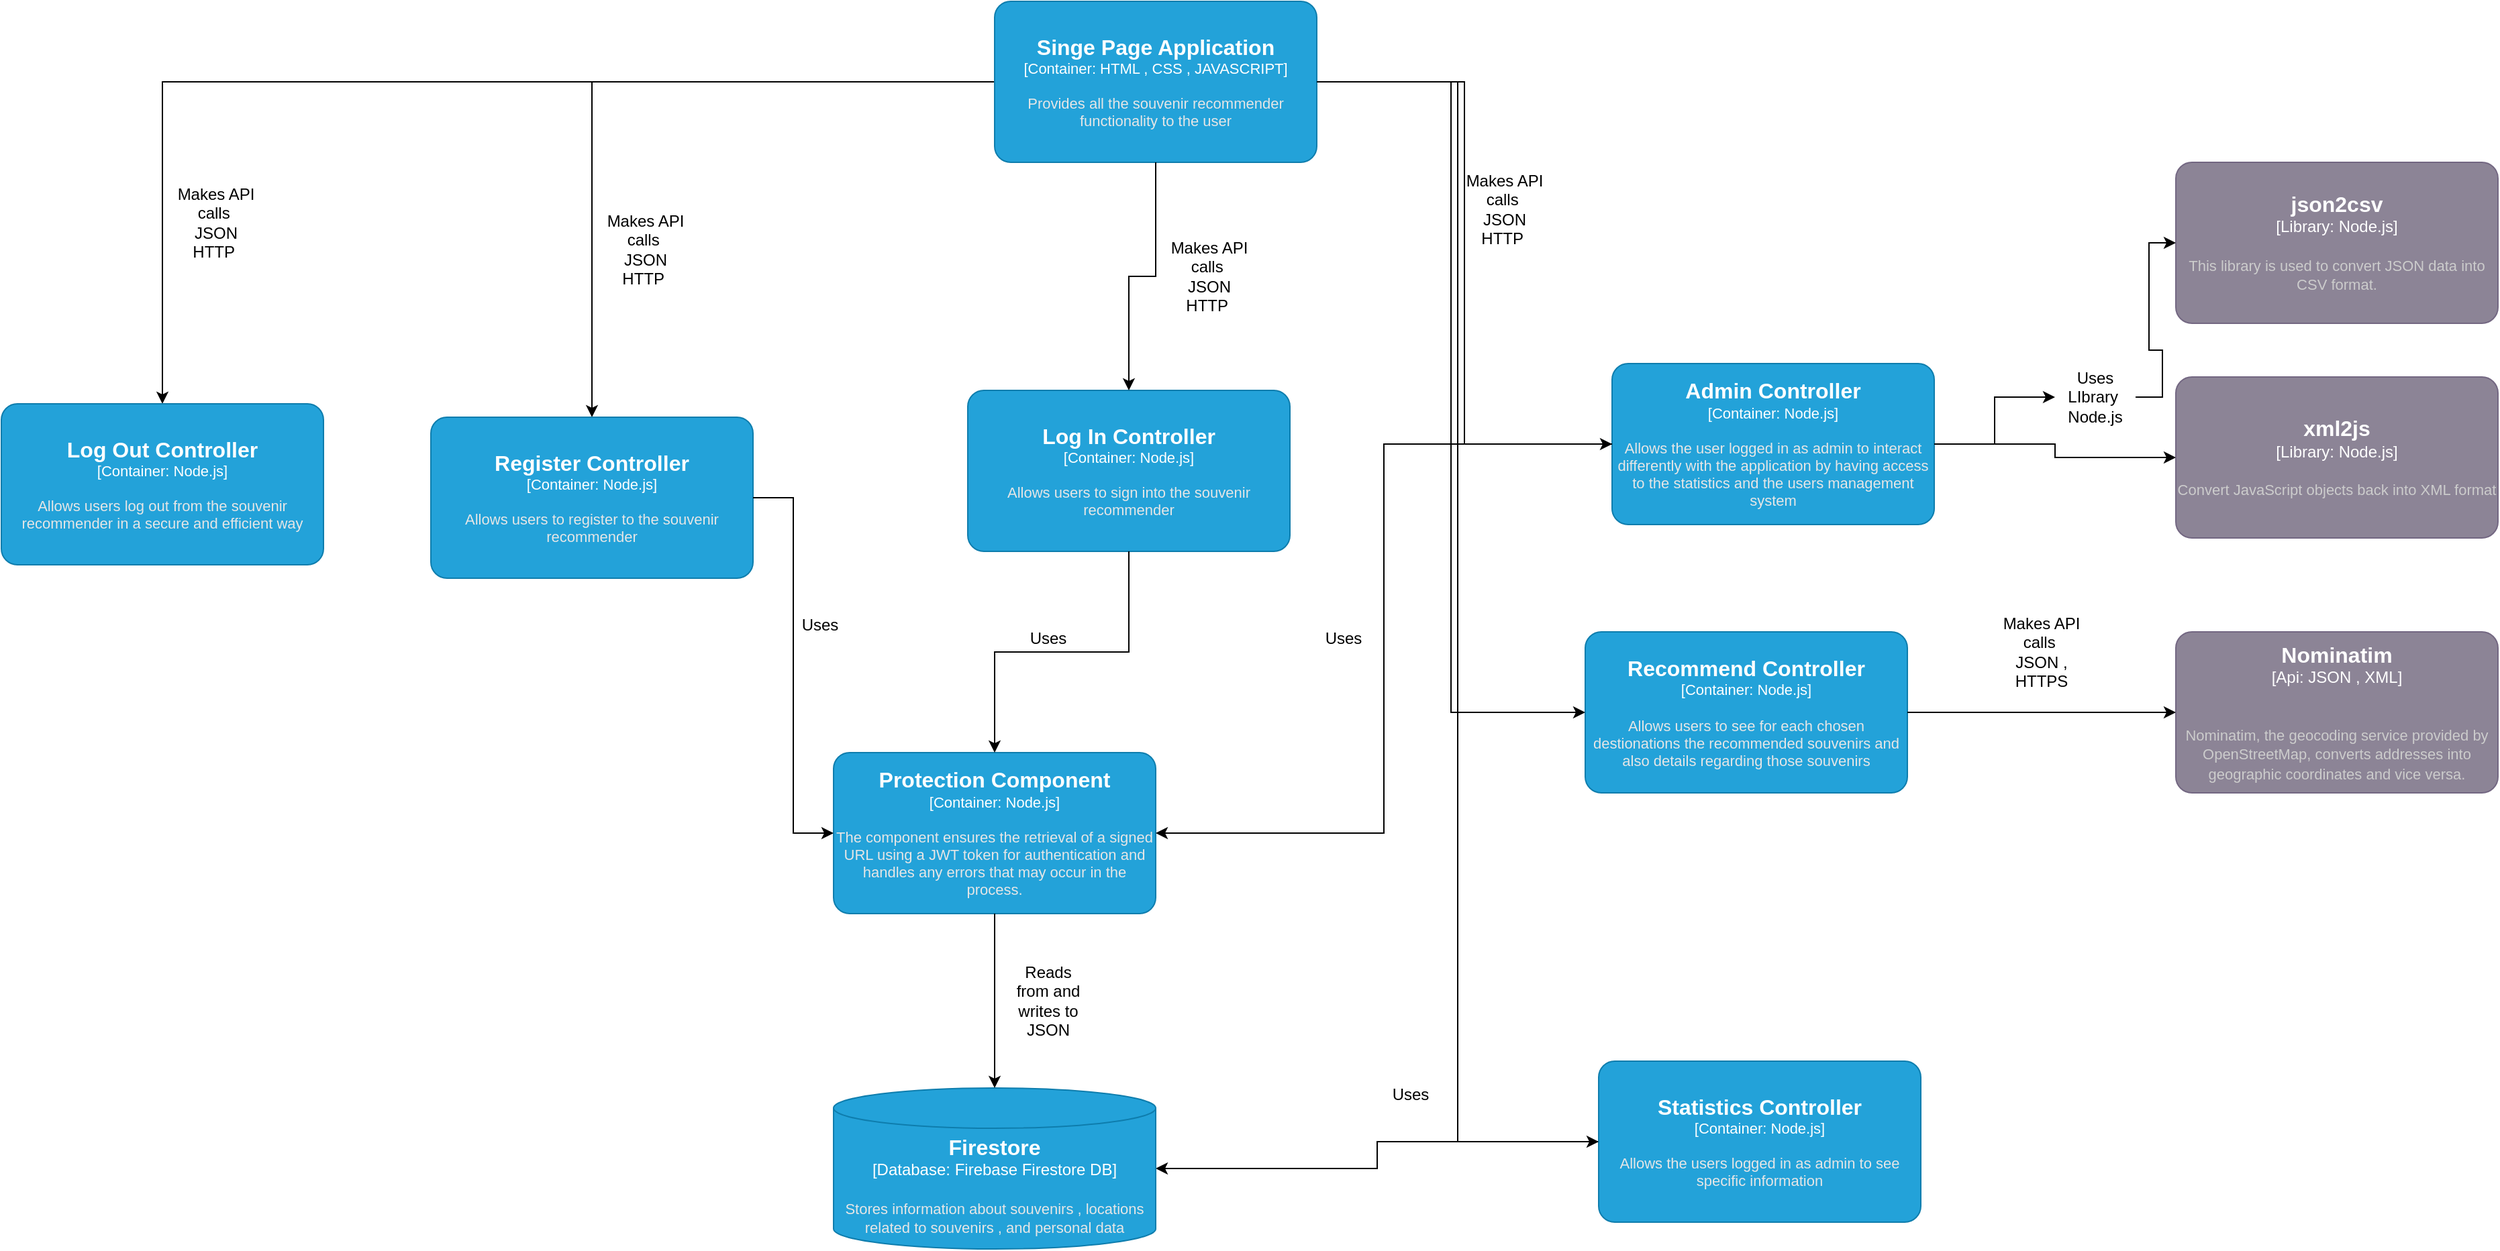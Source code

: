 <mxfile version="24.6.2" type="device">
  <diagram name="Page-1" id="Zpt7K3W-blNYxV5KJupq">
    <mxGraphModel dx="4030" dy="2787" grid="1" gridSize="10" guides="1" tooltips="1" connect="1" arrows="1" fold="1" page="1" pageScale="1" pageWidth="850" pageHeight="1100" math="0" shadow="0">
      <root>
        <mxCell id="0" />
        <mxCell id="1" parent="0" />
        <mxCell id="n5-8B-zvcPxMb8xxef_h-4" style="edgeStyle=orthogonalEdgeStyle;rounded=0;orthogonalLoop=1;jettySize=auto;html=1;" edge="1" parent="1" source="z6ncaV5ZU6-UbqV6RlaW-1" target="z6ncaV5ZU6-UbqV6RlaW-2">
          <mxGeometry relative="1" as="geometry" />
        </mxCell>
        <mxCell id="n5-8B-zvcPxMb8xxef_h-37" style="edgeStyle=orthogonalEdgeStyle;rounded=0;orthogonalLoop=1;jettySize=auto;html=1;" edge="1" parent="1" source="z6ncaV5ZU6-UbqV6RlaW-1" target="n5-8B-zvcPxMb8xxef_h-36">
          <mxGeometry relative="1" as="geometry" />
        </mxCell>
        <object placeholders="1" c4Name="Singe Page Application" c4Type="Container" c4Technology="HTML , CSS , JAVASCRIPT" c4Description="Provides all the souvenir recommender functionality to the user " label="&lt;font style=&quot;font-size: 16px&quot;&gt;&lt;b&gt;%c4Name%&lt;/b&gt;&lt;/font&gt;&lt;div&gt;[%c4Type%: %c4Technology%]&lt;/div&gt;&lt;br&gt;&lt;div&gt;&lt;font style=&quot;font-size: 11px&quot;&gt;&lt;font color=&quot;#E6E6E6&quot;&gt;%c4Description%&lt;/font&gt;&lt;/div&gt;" id="z6ncaV5ZU6-UbqV6RlaW-1">
          <mxCell style="rounded=1;whiteSpace=wrap;html=1;fontSize=11;labelBackgroundColor=none;fillColor=#23A2D9;fontColor=#ffffff;align=center;arcSize=10;strokeColor=#0E7DAD;metaEdit=1;resizable=0;points=[[0.25,0,0],[0.5,0,0],[0.75,0,0],[1,0.25,0],[1,0.5,0],[1,0.75,0],[0.75,1,0],[0.5,1,0],[0.25,1,0],[0,0.75,0],[0,0.5,0],[0,0.25,0]];" parent="1" vertex="1">
            <mxGeometry x="280" y="-1090" width="240" height="120" as="geometry" />
          </mxCell>
        </object>
        <object placeholders="1" c4Name="Register Controller" c4Type="Container" c4Technology="Node.js" c4Description="Allows users to register to the souvenir recommender" label="&lt;font style=&quot;font-size: 16px&quot;&gt;&lt;b&gt;%c4Name%&lt;/b&gt;&lt;/font&gt;&lt;div&gt;[%c4Type%: %c4Technology%]&lt;/div&gt;&lt;br&gt;&lt;div&gt;&lt;font style=&quot;font-size: 11px&quot;&gt;&lt;font color=&quot;#E6E6E6&quot;&gt;%c4Description%&lt;/font&gt;&lt;/div&gt;" id="z6ncaV5ZU6-UbqV6RlaW-2">
          <mxCell style="rounded=1;whiteSpace=wrap;html=1;fontSize=11;labelBackgroundColor=none;fillColor=#23A2D9;fontColor=#ffffff;align=center;arcSize=10;strokeColor=#0E7DAD;metaEdit=1;resizable=0;points=[[0.25,0,0],[0.5,0,0],[0.75,0,0],[1,0.25,0],[1,0.5,0],[1,0.75,0],[0.75,1,0],[0.5,1,0],[0.25,1,0],[0,0.75,0],[0,0.5,0],[0,0.25,0]];" parent="1" vertex="1">
            <mxGeometry x="-140" y="-780" width="240" height="120" as="geometry" />
          </mxCell>
        </object>
        <object placeholders="1" c4Name="Log In Controller" c4Type="Container" c4Technology="Node.js" c4Description="Allows users to sign into the souvenir recommender" label="&lt;font style=&quot;font-size: 16px&quot;&gt;&lt;b&gt;%c4Name%&lt;/b&gt;&lt;/font&gt;&lt;div&gt;[%c4Type%: %c4Technology%]&lt;/div&gt;&lt;br&gt;&lt;div&gt;&lt;font style=&quot;font-size: 11px&quot;&gt;&lt;font color=&quot;#E6E6E6&quot;&gt;%c4Description%&lt;/font&gt;&lt;/div&gt;" id="z6ncaV5ZU6-UbqV6RlaW-3">
          <mxCell style="rounded=1;whiteSpace=wrap;html=1;fontSize=11;labelBackgroundColor=none;fillColor=#23A2D9;fontColor=#ffffff;align=center;arcSize=10;strokeColor=#0E7DAD;metaEdit=1;resizable=0;points=[[0.25,0,0],[0.5,0,0],[0.75,0,0],[1,0.25,0],[1,0.5,0],[1,0.75,0],[0.75,1,0],[0.5,1,0],[0.25,1,0],[0,0.75,0],[0,0.5,0],[0,0.25,0]];" parent="1" vertex="1">
            <mxGeometry x="260" y="-800" width="240" height="120" as="geometry" />
          </mxCell>
        </object>
        <object placeholders="1" c4Name="Recommend Controller" c4Type="Container" c4Technology="Node.js" c4Description="Allows users to see for each chosen destionations the recommended souvenirs and also details regarding those souvenirs" label="&lt;font style=&quot;font-size: 16px&quot;&gt;&lt;b&gt;%c4Name%&lt;/b&gt;&lt;/font&gt;&lt;div&gt;[%c4Type%: %c4Technology%]&lt;/div&gt;&lt;br&gt;&lt;div&gt;&lt;font style=&quot;font-size: 11px&quot;&gt;&lt;font color=&quot;#E6E6E6&quot;&gt;%c4Description%&lt;/font&gt;&lt;/div&gt;" id="z6ncaV5ZU6-UbqV6RlaW-4">
          <mxCell style="rounded=1;whiteSpace=wrap;html=1;fontSize=11;labelBackgroundColor=none;fillColor=#23A2D9;fontColor=#ffffff;align=center;arcSize=10;strokeColor=#0E7DAD;metaEdit=1;resizable=0;points=[[0.25,0,0],[0.5,0,0],[0.75,0,0],[1,0.25,0],[1,0.5,0],[1,0.75,0],[0.75,1,0],[0.5,1,0],[0.25,1,0],[0,0.75,0],[0,0.5,0],[0,0.25,0]];" parent="1" vertex="1">
            <mxGeometry x="720" y="-620" width="240" height="120" as="geometry" />
          </mxCell>
        </object>
        <object placeholders="1" c4Name="Admin Controller" c4Type="Container" c4Technology="Node.js" c4Description="Allows the user logged in as admin to interact differently with the application by having access to the statistics and the users management system" label="&lt;font style=&quot;font-size: 16px&quot;&gt;&lt;b&gt;%c4Name%&lt;/b&gt;&lt;/font&gt;&lt;div&gt;[%c4Type%: %c4Technology%]&lt;/div&gt;&lt;br&gt;&lt;div&gt;&lt;font style=&quot;font-size: 11px&quot;&gt;&lt;font color=&quot;#E6E6E6&quot;&gt;%c4Description%&lt;/font&gt;&lt;/div&gt;" id="n5-8B-zvcPxMb8xxef_h-1">
          <mxCell style="rounded=1;whiteSpace=wrap;html=1;fontSize=11;labelBackgroundColor=none;fillColor=#23A2D9;fontColor=#ffffff;align=center;arcSize=10;strokeColor=#0E7DAD;metaEdit=1;resizable=0;points=[[0.25,0,0],[0.5,0,0],[0.75,0,0],[1,0.25,0],[1,0.5,0],[1,0.75,0],[0.75,1,0],[0.5,1,0],[0.25,1,0],[0,0.75,0],[0,0.5,0],[0,0.25,0]];" vertex="1" parent="1">
            <mxGeometry x="740" y="-820" width="240" height="120" as="geometry" />
          </mxCell>
        </object>
        <mxCell id="n5-8B-zvcPxMb8xxef_h-15" style="edgeStyle=orthogonalEdgeStyle;rounded=0;orthogonalLoop=1;jettySize=auto;html=1;" edge="1" parent="1" source="n5-8B-zvcPxMb8xxef_h-2" target="n5-8B-zvcPxMb8xxef_h-6">
          <mxGeometry relative="1" as="geometry" />
        </mxCell>
        <object placeholders="1" c4Name="Statistics Controller" c4Type="Container" c4Technology="Node.js" c4Description="Allows the users logged in as admin to see specific information" label="&lt;font style=&quot;font-size: 16px&quot;&gt;&lt;b&gt;%c4Name%&lt;/b&gt;&lt;/font&gt;&lt;div&gt;[%c4Type%: %c4Technology%]&lt;/div&gt;&lt;br&gt;&lt;div&gt;&lt;font style=&quot;font-size: 11px&quot;&gt;&lt;font color=&quot;#E6E6E6&quot;&gt;%c4Description%&lt;/font&gt;&lt;/div&gt;" id="n5-8B-zvcPxMb8xxef_h-2">
          <mxCell style="rounded=1;whiteSpace=wrap;html=1;fontSize=11;labelBackgroundColor=none;fillColor=#23A2D9;fontColor=#ffffff;align=center;arcSize=10;strokeColor=#0E7DAD;metaEdit=1;resizable=0;points=[[0.25,0,0],[0.5,0,0],[0.75,0,0],[1,0.25,0],[1,0.5,0],[1,0.75,0],[0.75,1,0],[0.5,1,0],[0.25,1,0],[0,0.75,0],[0,0.5,0],[0,0.25,0]];" vertex="1" parent="1">
            <mxGeometry x="730" y="-300" width="240" height="120" as="geometry" />
          </mxCell>
        </object>
        <object placeholders="1" c4Name="Protection Component" c4Type="Container" c4Technology="Node.js" c4Description="The component ensures the retrieval of a signed URL using a JWT token for authentication and handles any errors that may occur in the process." label="&lt;font style=&quot;font-size: 16px&quot;&gt;&lt;b&gt;%c4Name%&lt;/b&gt;&lt;/font&gt;&lt;div&gt;[%c4Type%: %c4Technology%]&lt;/div&gt;&lt;br&gt;&lt;div&gt;&lt;font style=&quot;font-size: 11px&quot;&gt;&lt;font color=&quot;#E6E6E6&quot;&gt;%c4Description%&lt;/font&gt;&lt;/div&gt;" id="n5-8B-zvcPxMb8xxef_h-3">
          <mxCell style="rounded=1;whiteSpace=wrap;html=1;fontSize=11;labelBackgroundColor=none;fillColor=#23A2D9;fontColor=#ffffff;align=center;arcSize=10;strokeColor=#0E7DAD;metaEdit=1;resizable=0;points=[[0.25,0,0],[0.5,0,0],[0.75,0,0],[1,0.25,0],[1,0.5,0],[1,0.75,0],[0.75,1,0],[0.5,1,0],[0.25,1,0],[0,0.75,0],[0,0.5,0],[0,0.25,0]];" vertex="1" parent="1">
            <mxGeometry x="160" y="-530" width="240" height="120" as="geometry" />
          </mxCell>
        </object>
        <mxCell id="n5-8B-zvcPxMb8xxef_h-5" style="edgeStyle=orthogonalEdgeStyle;rounded=0;orthogonalLoop=1;jettySize=auto;html=1;entryX=0.5;entryY=0;entryDx=0;entryDy=0;entryPerimeter=0;" edge="1" parent="1" source="z6ncaV5ZU6-UbqV6RlaW-1" target="z6ncaV5ZU6-UbqV6RlaW-3">
          <mxGeometry relative="1" as="geometry" />
        </mxCell>
        <object placeholders="1" c4Type="Firestore" c4Container="Database" c4Technology="Firebase Firestore DB" c4Description="Stores information about souvenirs , locations related to souvenirs , and personal data" label="&lt;font style=&quot;font-size: 16px&quot;&gt;&lt;b&gt;%c4Type%&lt;/b&gt;&lt;/font&gt;&lt;div&gt;[%c4Container%:&amp;nbsp;%c4Technology%]&lt;/div&gt;&lt;br&gt;&lt;div&gt;&lt;font style=&quot;font-size: 11px&quot;&gt;&lt;font color=&quot;#E6E6E6&quot;&gt;%c4Description%&lt;/font&gt;&lt;/div&gt;" id="n5-8B-zvcPxMb8xxef_h-6">
          <mxCell style="shape=cylinder3;size=15;whiteSpace=wrap;html=1;boundedLbl=1;rounded=0;labelBackgroundColor=none;fillColor=#23A2D9;fontSize=12;fontColor=#ffffff;align=center;strokeColor=#0E7DAD;metaEdit=1;points=[[0.5,0,0],[1,0.25,0],[1,0.5,0],[1,0.75,0],[0.5,1,0],[0,0.75,0],[0,0.5,0],[0,0.25,0]];resizable=0;" vertex="1" parent="1">
            <mxGeometry x="160" y="-280" width="240" height="120" as="geometry" />
          </mxCell>
        </object>
        <mxCell id="n5-8B-zvcPxMb8xxef_h-7" style="edgeStyle=orthogonalEdgeStyle;rounded=0;orthogonalLoop=1;jettySize=auto;html=1;exitX=1;exitY=0.5;exitDx=0;exitDy=0;exitPerimeter=0;entryX=0;entryY=0.5;entryDx=0;entryDy=0;entryPerimeter=0;" edge="1" parent="1" source="z6ncaV5ZU6-UbqV6RlaW-1" target="n5-8B-zvcPxMb8xxef_h-2">
          <mxGeometry relative="1" as="geometry" />
        </mxCell>
        <mxCell id="n5-8B-zvcPxMb8xxef_h-8" style="edgeStyle=orthogonalEdgeStyle;rounded=0;orthogonalLoop=1;jettySize=auto;html=1;entryX=0;entryY=0.5;entryDx=0;entryDy=0;entryPerimeter=0;" edge="1" parent="1" source="z6ncaV5ZU6-UbqV6RlaW-1" target="n5-8B-zvcPxMb8xxef_h-1">
          <mxGeometry relative="1" as="geometry" />
        </mxCell>
        <mxCell id="n5-8B-zvcPxMb8xxef_h-9" style="edgeStyle=orthogonalEdgeStyle;rounded=0;orthogonalLoop=1;jettySize=auto;html=1;entryX=0;entryY=0.5;entryDx=0;entryDy=0;entryPerimeter=0;" edge="1" parent="1" source="z6ncaV5ZU6-UbqV6RlaW-1" target="z6ncaV5ZU6-UbqV6RlaW-4">
          <mxGeometry relative="1" as="geometry" />
        </mxCell>
        <mxCell id="n5-8B-zvcPxMb8xxef_h-10" style="edgeStyle=orthogonalEdgeStyle;rounded=0;orthogonalLoop=1;jettySize=auto;html=1;entryX=0;entryY=0.5;entryDx=0;entryDy=0;entryPerimeter=0;" edge="1" parent="1" source="z6ncaV5ZU6-UbqV6RlaW-2" target="n5-8B-zvcPxMb8xxef_h-3">
          <mxGeometry relative="1" as="geometry" />
        </mxCell>
        <mxCell id="n5-8B-zvcPxMb8xxef_h-11" style="edgeStyle=orthogonalEdgeStyle;rounded=0;orthogonalLoop=1;jettySize=auto;html=1;entryX=0.5;entryY=0;entryDx=0;entryDy=0;entryPerimeter=0;" edge="1" parent="1" source="z6ncaV5ZU6-UbqV6RlaW-3" target="n5-8B-zvcPxMb8xxef_h-3">
          <mxGeometry relative="1" as="geometry" />
        </mxCell>
        <mxCell id="n5-8B-zvcPxMb8xxef_h-13" style="edgeStyle=orthogonalEdgeStyle;rounded=0;orthogonalLoop=1;jettySize=auto;html=1;entryX=0.5;entryY=0;entryDx=0;entryDy=0;entryPerimeter=0;" edge="1" parent="1" source="n5-8B-zvcPxMb8xxef_h-3" target="n5-8B-zvcPxMb8xxef_h-6">
          <mxGeometry relative="1" as="geometry" />
        </mxCell>
        <object placeholders="1" c4Name="Nominatim" c4Type="Api: JSON , XML" c4Description="&#xa;Nominatim, the geocoding service provided by OpenStreetMap, converts addresses into geographic coordinates and vice versa.&#xa;" label="&lt;font style=&quot;font-size: 16px&quot;&gt;&lt;b&gt;%c4Name%&lt;/b&gt;&lt;/font&gt;&lt;div&gt;[%c4Type%]&lt;/div&gt;&lt;br&gt;&lt;div&gt;&lt;font style=&quot;font-size: 11px&quot;&gt;&lt;font color=&quot;#cccccc&quot;&gt;%c4Description%&lt;/font&gt;&lt;/div&gt;" id="n5-8B-zvcPxMb8xxef_h-16">
          <mxCell style="rounded=1;whiteSpace=wrap;html=1;labelBackgroundColor=none;fillColor=#8C8496;fontColor=#ffffff;align=center;arcSize=10;strokeColor=#736782;metaEdit=1;resizable=0;points=[[0.25,0,0],[0.5,0,0],[0.75,0,0],[1,0.25,0],[1,0.5,0],[1,0.75,0],[0.75,1,0],[0.5,1,0],[0.25,1,0],[0,0.75,0],[0,0.5,0],[0,0.25,0]];" vertex="1" parent="1">
            <mxGeometry x="1160" y="-620" width="240" height="120" as="geometry" />
          </mxCell>
        </object>
        <mxCell id="n5-8B-zvcPxMb8xxef_h-17" style="edgeStyle=orthogonalEdgeStyle;rounded=0;orthogonalLoop=1;jettySize=auto;html=1;entryX=0;entryY=0.5;entryDx=0;entryDy=0;entryPerimeter=0;" edge="1" parent="1" source="z6ncaV5ZU6-UbqV6RlaW-4" target="n5-8B-zvcPxMb8xxef_h-16">
          <mxGeometry relative="1" as="geometry" />
        </mxCell>
        <mxCell id="n5-8B-zvcPxMb8xxef_h-18" value="Makes API calls&amp;nbsp;&lt;div&gt;JSON HTTP&amp;nbsp;&lt;/div&gt;" style="text;html=1;align=center;verticalAlign=middle;whiteSpace=wrap;rounded=0;" vertex="1" parent="1">
          <mxGeometry x="-10" y="-920" width="60" height="30" as="geometry" />
        </mxCell>
        <mxCell id="n5-8B-zvcPxMb8xxef_h-21" value="Makes API calls&amp;nbsp;&lt;div&gt;JSON HTTP&amp;nbsp;&lt;/div&gt;" style="text;html=1;align=center;verticalAlign=middle;whiteSpace=wrap;rounded=0;" vertex="1" parent="1">
          <mxGeometry x="410" y="-900" width="60" height="30" as="geometry" />
        </mxCell>
        <mxCell id="n5-8B-zvcPxMb8xxef_h-22" style="edgeStyle=orthogonalEdgeStyle;rounded=0;orthogonalLoop=1;jettySize=auto;html=1;exitX=0;exitY=0.5;exitDx=0;exitDy=0;exitPerimeter=0;entryX=1;entryY=0.5;entryDx=0;entryDy=0;entryPerimeter=0;" edge="1" parent="1" source="n5-8B-zvcPxMb8xxef_h-1" target="n5-8B-zvcPxMb8xxef_h-3">
          <mxGeometry relative="1" as="geometry" />
        </mxCell>
        <mxCell id="n5-8B-zvcPxMb8xxef_h-23" value="Makes API calls&amp;nbsp;&lt;div&gt;JSON HTTP&amp;nbsp;&lt;/div&gt;" style="text;html=1;align=center;verticalAlign=middle;whiteSpace=wrap;rounded=0;" vertex="1" parent="1">
          <mxGeometry x="630" y="-950" width="60" height="30" as="geometry" />
        </mxCell>
        <mxCell id="n5-8B-zvcPxMb8xxef_h-24" value="Reads from and writes to JSON" style="text;html=1;align=center;verticalAlign=middle;whiteSpace=wrap;rounded=0;" vertex="1" parent="1">
          <mxGeometry x="290" y="-360" width="60" height="30" as="geometry" />
        </mxCell>
        <mxCell id="n5-8B-zvcPxMb8xxef_h-25" value="Makes API calls&amp;nbsp;&lt;div&gt;JSON , HTTPS&lt;/div&gt;" style="text;html=1;align=center;verticalAlign=middle;whiteSpace=wrap;rounded=0;" vertex="1" parent="1">
          <mxGeometry x="1030" y="-620" width="60" height="30" as="geometry" />
        </mxCell>
        <object placeholders="1" c4Name="json2csv" c4Type="Library: Node.js" c4Description="This library is used to convert JSON data into CSV format." label="&lt;font style=&quot;font-size: 16px&quot;&gt;&lt;b&gt;%c4Name%&lt;/b&gt;&lt;/font&gt;&lt;div&gt;[%c4Type%]&lt;/div&gt;&lt;br&gt;&lt;div&gt;&lt;font style=&quot;font-size: 11px&quot;&gt;&lt;font color=&quot;#cccccc&quot;&gt;%c4Description%&lt;/font&gt;&lt;/div&gt;" id="n5-8B-zvcPxMb8xxef_h-26">
          <mxCell style="rounded=1;whiteSpace=wrap;html=1;labelBackgroundColor=none;fillColor=#8C8496;fontColor=#ffffff;align=center;arcSize=10;strokeColor=#736782;metaEdit=1;resizable=0;points=[[0.25,0,0],[0.5,0,0],[0.75,0,0],[1,0.25,0],[1,0.5,0],[1,0.75,0],[0.75,1,0],[0.5,1,0],[0.25,1,0],[0,0.75,0],[0,0.5,0],[0,0.25,0]];" vertex="1" parent="1">
            <mxGeometry x="1160" y="-970" width="240" height="120" as="geometry" />
          </mxCell>
        </object>
        <object placeholders="1" c4Name="xml2js" c4Type="Library: Node.js" c4Description="Convert JavaScript objects back into XML format" label="&lt;font style=&quot;font-size: 16px&quot;&gt;&lt;b&gt;%c4Name%&lt;/b&gt;&lt;/font&gt;&lt;div&gt;[%c4Type%]&lt;/div&gt;&lt;br&gt;&lt;div&gt;&lt;font style=&quot;font-size: 11px&quot;&gt;&lt;font color=&quot;#cccccc&quot;&gt;%c4Description%&lt;/font&gt;&lt;/div&gt;" id="n5-8B-zvcPxMb8xxef_h-27">
          <mxCell style="rounded=1;whiteSpace=wrap;html=1;labelBackgroundColor=none;fillColor=#8C8496;fontColor=#ffffff;align=center;arcSize=10;strokeColor=#736782;metaEdit=1;resizable=0;points=[[0.25,0,0],[0.5,0,0],[0.75,0,0],[1,0.25,0],[1,0.5,0],[1,0.75,0],[0.75,1,0],[0.5,1,0],[0.25,1,0],[0,0.75,0],[0,0.5,0],[0,0.25,0]];" vertex="1" parent="1">
            <mxGeometry x="1160" y="-810" width="240" height="120" as="geometry" />
          </mxCell>
        </object>
        <mxCell id="n5-8B-zvcPxMb8xxef_h-28" style="edgeStyle=orthogonalEdgeStyle;rounded=0;orthogonalLoop=1;jettySize=auto;html=1;entryX=0;entryY=0.5;entryDx=0;entryDy=0;entryPerimeter=0;" edge="1" parent="1" source="n5-8B-zvcPxMb8xxef_h-1" target="n5-8B-zvcPxMb8xxef_h-27">
          <mxGeometry relative="1" as="geometry" />
        </mxCell>
        <mxCell id="n5-8B-zvcPxMb8xxef_h-29" style="edgeStyle=orthogonalEdgeStyle;rounded=0;orthogonalLoop=1;jettySize=auto;html=1;entryX=0;entryY=0.5;entryDx=0;entryDy=0;entryPerimeter=0;" edge="1" parent="1" source="n5-8B-zvcPxMb8xxef_h-30" target="n5-8B-zvcPxMb8xxef_h-26">
          <mxGeometry relative="1" as="geometry" />
        </mxCell>
        <mxCell id="n5-8B-zvcPxMb8xxef_h-31" value="" style="edgeStyle=orthogonalEdgeStyle;rounded=0;orthogonalLoop=1;jettySize=auto;html=1;entryX=0;entryY=0.5;entryDx=0;entryDy=0;entryPerimeter=0;" edge="1" parent="1" source="n5-8B-zvcPxMb8xxef_h-1" target="n5-8B-zvcPxMb8xxef_h-30">
          <mxGeometry relative="1" as="geometry">
            <mxPoint x="980" y="-760" as="sourcePoint" />
            <mxPoint x="1160" y="-910" as="targetPoint" />
          </mxGeometry>
        </mxCell>
        <mxCell id="n5-8B-zvcPxMb8xxef_h-30" value="Uses LIbrary&amp;nbsp;&lt;div&gt;Node.js&lt;/div&gt;" style="text;html=1;align=center;verticalAlign=middle;whiteSpace=wrap;rounded=0;" vertex="1" parent="1">
          <mxGeometry x="1070" y="-810" width="60" height="30" as="geometry" />
        </mxCell>
        <mxCell id="n5-8B-zvcPxMb8xxef_h-32" value="Uses" style="text;html=1;align=center;verticalAlign=middle;whiteSpace=wrap;rounded=0;" vertex="1" parent="1">
          <mxGeometry x="510" y="-630" width="60" height="30" as="geometry" />
        </mxCell>
        <mxCell id="n5-8B-zvcPxMb8xxef_h-33" value="Uses" style="text;html=1;align=center;verticalAlign=middle;whiteSpace=wrap;rounded=0;" vertex="1" parent="1">
          <mxGeometry x="560" y="-290" width="60" height="30" as="geometry" />
        </mxCell>
        <mxCell id="n5-8B-zvcPxMb8xxef_h-34" value="Uses" style="text;html=1;align=center;verticalAlign=middle;whiteSpace=wrap;rounded=0;" vertex="1" parent="1">
          <mxGeometry x="290" y="-630" width="60" height="30" as="geometry" />
        </mxCell>
        <mxCell id="n5-8B-zvcPxMb8xxef_h-35" value="Uses" style="text;html=1;align=center;verticalAlign=middle;whiteSpace=wrap;rounded=0;" vertex="1" parent="1">
          <mxGeometry x="120" y="-640" width="60" height="30" as="geometry" />
        </mxCell>
        <object placeholders="1" c4Name="Log Out Controller" c4Type="Container" c4Technology="Node.js" c4Description="Allows users log out from the souvenir recommender in a secure and efficient way" label="&lt;font style=&quot;font-size: 16px&quot;&gt;&lt;b&gt;%c4Name%&lt;/b&gt;&lt;/font&gt;&lt;div&gt;[%c4Type%: %c4Technology%]&lt;/div&gt;&lt;br&gt;&lt;div&gt;&lt;font style=&quot;font-size: 11px&quot;&gt;&lt;font color=&quot;#E6E6E6&quot;&gt;%c4Description%&lt;/font&gt;&lt;/div&gt;" id="n5-8B-zvcPxMb8xxef_h-36">
          <mxCell style="rounded=1;whiteSpace=wrap;html=1;fontSize=11;labelBackgroundColor=none;fillColor=#23A2D9;fontColor=#ffffff;align=center;arcSize=10;strokeColor=#0E7DAD;metaEdit=1;resizable=0;points=[[0.25,0,0],[0.5,0,0],[0.75,0,0],[1,0.25,0],[1,0.5,0],[1,0.75,0],[0.75,1,0],[0.5,1,0],[0.25,1,0],[0,0.75,0],[0,0.5,0],[0,0.25,0]];" vertex="1" parent="1">
            <mxGeometry x="-460" y="-790" width="240" height="120" as="geometry" />
          </mxCell>
        </object>
        <mxCell id="n5-8B-zvcPxMb8xxef_h-38" value="Makes API calls&amp;nbsp;&lt;div&gt;JSON HTTP&amp;nbsp;&lt;/div&gt;" style="text;html=1;align=center;verticalAlign=middle;whiteSpace=wrap;rounded=0;" vertex="1" parent="1">
          <mxGeometry x="-330" y="-940" width="60" height="30" as="geometry" />
        </mxCell>
      </root>
    </mxGraphModel>
  </diagram>
</mxfile>
